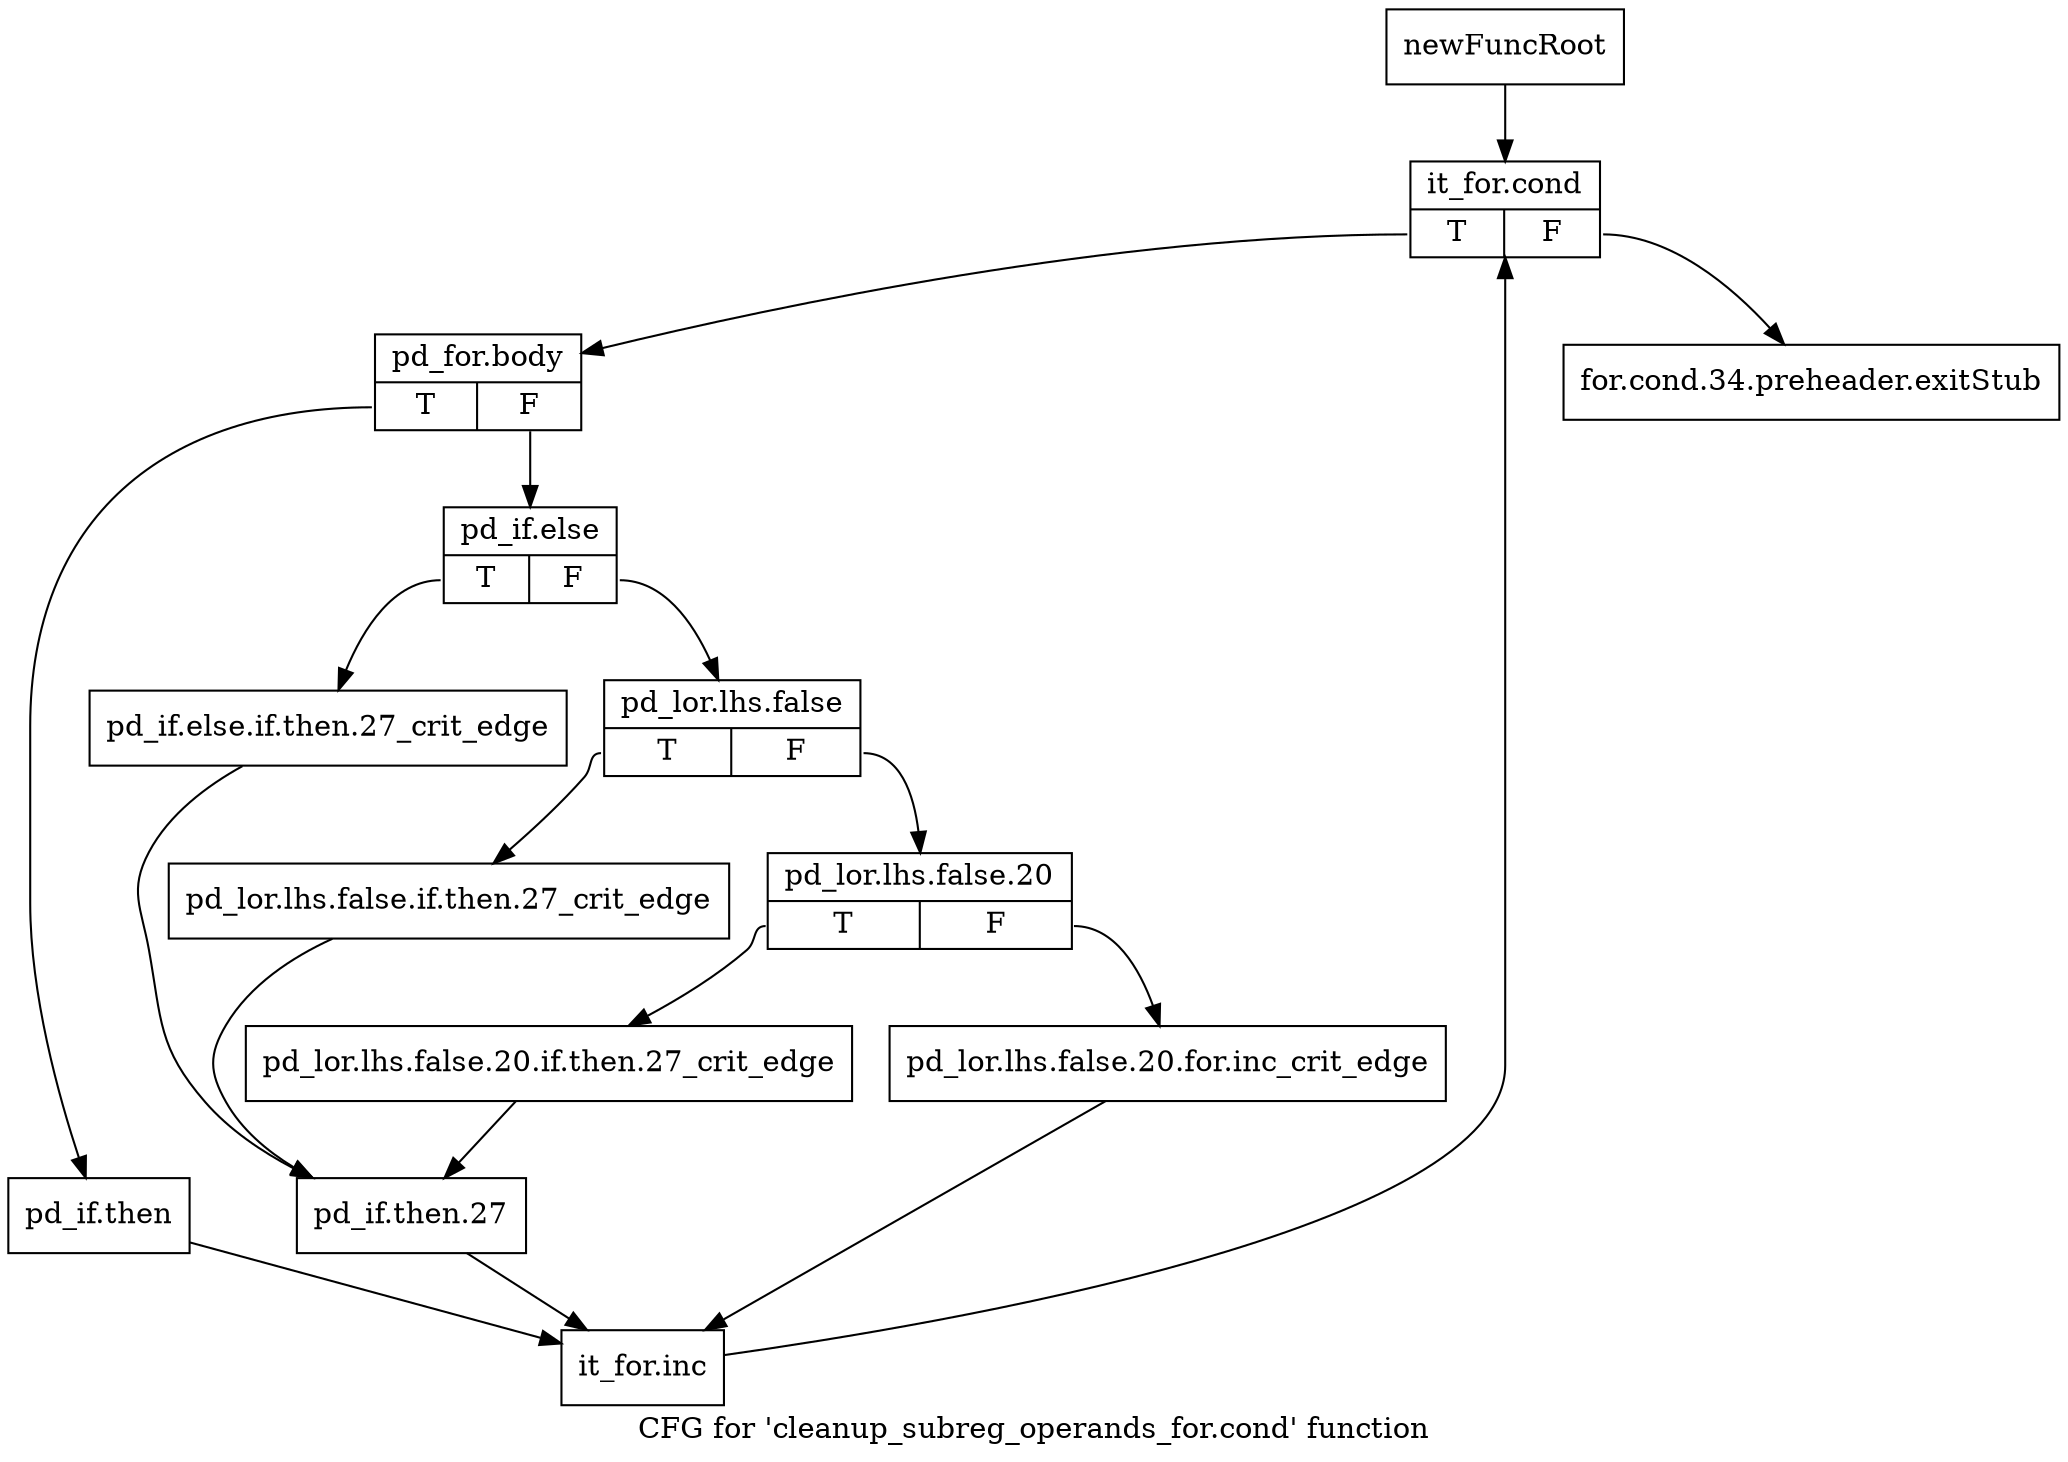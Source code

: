 digraph "CFG for 'cleanup_subreg_operands_for.cond' function" {
	label="CFG for 'cleanup_subreg_operands_for.cond' function";

	Node0xae51150 [shape=record,label="{newFuncRoot}"];
	Node0xae51150 -> Node0xae511f0;
	Node0xae511a0 [shape=record,label="{for.cond.34.preheader.exitStub}"];
	Node0xae511f0 [shape=record,label="{it_for.cond|{<s0>T|<s1>F}}"];
	Node0xae511f0:s0 -> Node0xae51240;
	Node0xae511f0:s1 -> Node0xae511a0;
	Node0xae51240 [shape=record,label="{pd_for.body|{<s0>T|<s1>F}}"];
	Node0xae51240:s0 -> Node0xae51510;
	Node0xae51240:s1 -> Node0xae51290;
	Node0xae51290 [shape=record,label="{pd_if.else|{<s0>T|<s1>F}}"];
	Node0xae51290:s0 -> Node0xae51470;
	Node0xae51290:s1 -> Node0xae512e0;
	Node0xae512e0 [shape=record,label="{pd_lor.lhs.false|{<s0>T|<s1>F}}"];
	Node0xae512e0:s0 -> Node0xae51420;
	Node0xae512e0:s1 -> Node0xae51330;
	Node0xae51330 [shape=record,label="{pd_lor.lhs.false.20|{<s0>T|<s1>F}}"];
	Node0xae51330:s0 -> Node0xae513d0;
	Node0xae51330:s1 -> Node0xae51380;
	Node0xae51380 [shape=record,label="{pd_lor.lhs.false.20.for.inc_crit_edge}"];
	Node0xae51380 -> Node0xae51560;
	Node0xae513d0 [shape=record,label="{pd_lor.lhs.false.20.if.then.27_crit_edge}"];
	Node0xae513d0 -> Node0xae514c0;
	Node0xae51420 [shape=record,label="{pd_lor.lhs.false.if.then.27_crit_edge}"];
	Node0xae51420 -> Node0xae514c0;
	Node0xae51470 [shape=record,label="{pd_if.else.if.then.27_crit_edge}"];
	Node0xae51470 -> Node0xae514c0;
	Node0xae514c0 [shape=record,label="{pd_if.then.27}"];
	Node0xae514c0 -> Node0xae51560;
	Node0xae51510 [shape=record,label="{pd_if.then}"];
	Node0xae51510 -> Node0xae51560;
	Node0xae51560 [shape=record,label="{it_for.inc}"];
	Node0xae51560 -> Node0xae511f0;
}
